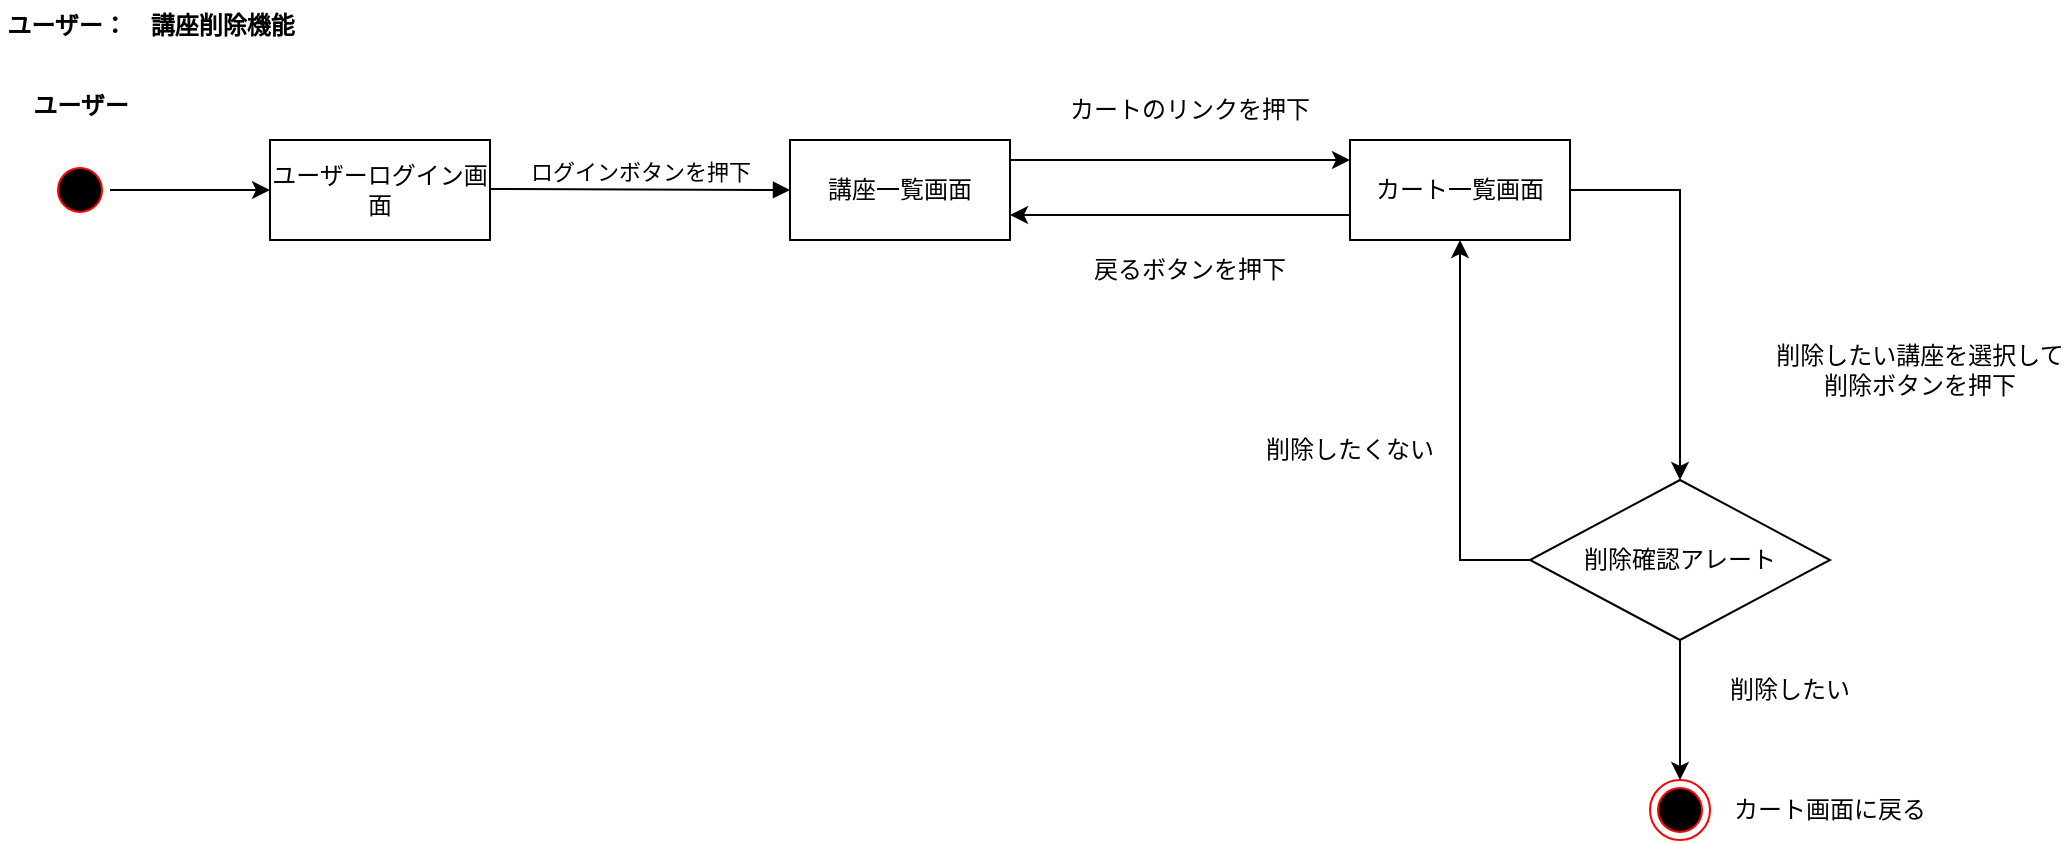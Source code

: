 <mxfile version="21.6.9" type="device">
  <diagram name="Page-1" id="wm2ifSGsid-J4AiEOYS5">
    <mxGraphModel dx="1434" dy="790" grid="1" gridSize="10" guides="1" tooltips="1" connect="1" arrows="1" fold="1" page="1" pageScale="1" pageWidth="2336" pageHeight="1654" math="0" shadow="0">
      <root>
        <mxCell id="0" />
        <mxCell id="1" parent="0" />
        <mxCell id="AtgNCquAjrnwRHWfzEny-1" value="ユーザー：　講座削除機能" style="text;align=center;fontStyle=1;verticalAlign=middle;spacingLeft=3;spacingRight=3;strokeColor=none;rotatable=0;points=[[0,0.5],[1,0.5]];portConstraint=eastwest;html=1;" vertex="1" parent="1">
          <mxGeometry x="120" y="60" width="80" height="26" as="geometry" />
        </mxCell>
        <mxCell id="AtgNCquAjrnwRHWfzEny-2" value="ユーザー" style="text;align=center;fontStyle=1;verticalAlign=middle;spacingLeft=3;spacingRight=3;strokeColor=none;rotatable=0;points=[[0,0.5],[1,0.5]];portConstraint=eastwest;html=1;" vertex="1" parent="1">
          <mxGeometry x="85" y="100" width="80" height="26" as="geometry" />
        </mxCell>
        <mxCell id="AtgNCquAjrnwRHWfzEny-3" value="" style="ellipse;html=1;shape=startState;fillColor=#000000;strokeColor=#ff0000;" vertex="1" parent="1">
          <mxGeometry x="110" y="140" width="30" height="30" as="geometry" />
        </mxCell>
        <mxCell id="AtgNCquAjrnwRHWfzEny-5" value="ユーザーログイン画面" style="html=1;whiteSpace=wrap;" vertex="1" parent="1">
          <mxGeometry x="220" y="130" width="110" height="50" as="geometry" />
        </mxCell>
        <mxCell id="AtgNCquAjrnwRHWfzEny-6" value="講座一覧画面" style="html=1;whiteSpace=wrap;" vertex="1" parent="1">
          <mxGeometry x="480" y="130" width="110" height="50" as="geometry" />
        </mxCell>
        <mxCell id="AtgNCquAjrnwRHWfzEny-7" value="ログインボタンを押下" style="html=1;verticalAlign=bottom;endArrow=block;edgeStyle=elbowEdgeStyle;elbow=vertical;curved=0;rounded=0;entryX=0;entryY=0.5;entryDx=0;entryDy=0;" edge="1" parent="1" target="AtgNCquAjrnwRHWfzEny-6">
          <mxGeometry width="80" relative="1" as="geometry">
            <mxPoint x="330" y="154.5" as="sourcePoint" />
            <mxPoint x="410" y="154.5" as="targetPoint" />
          </mxGeometry>
        </mxCell>
        <mxCell id="AtgNCquAjrnwRHWfzEny-8" value="" style="endArrow=classic;html=1;rounded=0;entryX=0;entryY=0.5;entryDx=0;entryDy=0;exitX=1;exitY=0.5;exitDx=0;exitDy=0;" edge="1" parent="1">
          <mxGeometry width="50" height="50" relative="1" as="geometry">
            <mxPoint x="590" y="140" as="sourcePoint" />
            <mxPoint x="760" y="140" as="targetPoint" />
          </mxGeometry>
        </mxCell>
        <mxCell id="AtgNCquAjrnwRHWfzEny-10" value="カート一覧画面" style="html=1;whiteSpace=wrap;" vertex="1" parent="1">
          <mxGeometry x="760" y="130" width="110" height="50" as="geometry" />
        </mxCell>
        <mxCell id="AtgNCquAjrnwRHWfzEny-11" value="カートのリンクを押下" style="text;html=1;strokeColor=none;fillColor=none;align=center;verticalAlign=middle;whiteSpace=wrap;rounded=0;" vertex="1" parent="1">
          <mxGeometry x="610" y="100" width="140" height="30" as="geometry" />
        </mxCell>
        <mxCell id="AtgNCquAjrnwRHWfzEny-12" value="" style="endArrow=classic;html=1;rounded=0;entryX=1;entryY=0.75;entryDx=0;entryDy=0;exitX=0;exitY=0.75;exitDx=0;exitDy=0;" edge="1" parent="1" source="AtgNCquAjrnwRHWfzEny-10" target="AtgNCquAjrnwRHWfzEny-6">
          <mxGeometry width="50" height="50" relative="1" as="geometry">
            <mxPoint x="700" y="160" as="sourcePoint" />
            <mxPoint x="700" y="300" as="targetPoint" />
          </mxGeometry>
        </mxCell>
        <mxCell id="AtgNCquAjrnwRHWfzEny-13" value="戻るボタンを押下" style="text;html=1;strokeColor=none;fillColor=none;align=center;verticalAlign=middle;whiteSpace=wrap;rounded=0;" vertex="1" parent="1">
          <mxGeometry x="610" y="180" width="140" height="30" as="geometry" />
        </mxCell>
        <mxCell id="AtgNCquAjrnwRHWfzEny-15" value="" style="endArrow=classic;html=1;rounded=0;exitX=1;exitY=0.5;exitDx=0;exitDy=0;entryX=0.5;entryY=0;entryDx=0;entryDy=0;" edge="1" parent="1" source="AtgNCquAjrnwRHWfzEny-10" target="AtgNCquAjrnwRHWfzEny-24">
          <mxGeometry width="50" height="50" relative="1" as="geometry">
            <mxPoint x="890" y="160" as="sourcePoint" />
            <mxPoint x="920" y="290" as="targetPoint" />
            <Array as="points">
              <mxPoint x="925" y="155" />
            </Array>
          </mxGeometry>
        </mxCell>
        <mxCell id="AtgNCquAjrnwRHWfzEny-18" value="削除したい講座を選択して削除ボタンを押下" style="text;html=1;strokeColor=none;fillColor=none;align=center;verticalAlign=middle;whiteSpace=wrap;rounded=0;" vertex="1" parent="1">
          <mxGeometry x="970" y="230" width="150" height="30" as="geometry" />
        </mxCell>
        <mxCell id="AtgNCquAjrnwRHWfzEny-20" value="" style="ellipse;html=1;shape=endState;fillColor=#000000;strokeColor=#ff0000;" vertex="1" parent="1">
          <mxGeometry x="910" y="450" width="30" height="30" as="geometry" />
        </mxCell>
        <mxCell id="AtgNCquAjrnwRHWfzEny-23" value="カート画面に戻る" style="text;html=1;strokeColor=none;fillColor=none;align=center;verticalAlign=middle;whiteSpace=wrap;rounded=0;" vertex="1" parent="1">
          <mxGeometry x="950" y="450" width="100" height="30" as="geometry" />
        </mxCell>
        <mxCell id="AtgNCquAjrnwRHWfzEny-24" value="削除確認アレート" style="rhombus;whiteSpace=wrap;html=1;" vertex="1" parent="1">
          <mxGeometry x="850" y="300" width="150" height="80" as="geometry" />
        </mxCell>
        <mxCell id="AtgNCquAjrnwRHWfzEny-25" value="" style="endArrow=classic;html=1;rounded=0;exitX=0.5;exitY=1;exitDx=0;exitDy=0;entryX=0.5;entryY=0;entryDx=0;entryDy=0;" edge="1" parent="1" source="AtgNCquAjrnwRHWfzEny-24" target="AtgNCquAjrnwRHWfzEny-20">
          <mxGeometry width="50" height="50" relative="1" as="geometry">
            <mxPoint x="940" y="350" as="sourcePoint" />
            <mxPoint x="990" y="300" as="targetPoint" />
          </mxGeometry>
        </mxCell>
        <mxCell id="AtgNCquAjrnwRHWfzEny-26" value="削除したい" style="text;html=1;strokeColor=none;fillColor=none;align=center;verticalAlign=middle;whiteSpace=wrap;rounded=0;" vertex="1" parent="1">
          <mxGeometry x="940" y="390" width="80" height="30" as="geometry" />
        </mxCell>
        <mxCell id="AtgNCquAjrnwRHWfzEny-27" value="" style="endArrow=classic;html=1;rounded=0;exitX=0;exitY=0.5;exitDx=0;exitDy=0;entryX=0.5;entryY=1;entryDx=0;entryDy=0;" edge="1" parent="1" source="AtgNCquAjrnwRHWfzEny-24" target="AtgNCquAjrnwRHWfzEny-10">
          <mxGeometry width="50" height="50" relative="1" as="geometry">
            <mxPoint x="800" y="305" as="sourcePoint" />
            <mxPoint x="800" y="185" as="targetPoint" />
            <Array as="points">
              <mxPoint x="815" y="340" />
            </Array>
          </mxGeometry>
        </mxCell>
        <mxCell id="AtgNCquAjrnwRHWfzEny-28" value="削除したくない" style="text;html=1;strokeColor=none;fillColor=none;align=center;verticalAlign=middle;whiteSpace=wrap;rounded=0;" vertex="1" parent="1">
          <mxGeometry x="710" y="270" width="100" height="30" as="geometry" />
        </mxCell>
        <mxCell id="AtgNCquAjrnwRHWfzEny-31" value="" style="endArrow=classic;html=1;rounded=0;exitX=1;exitY=0.5;exitDx=0;exitDy=0;entryX=0;entryY=0.5;entryDx=0;entryDy=0;" edge="1" parent="1" source="AtgNCquAjrnwRHWfzEny-3" target="AtgNCquAjrnwRHWfzEny-5">
          <mxGeometry width="50" height="50" relative="1" as="geometry">
            <mxPoint x="160" y="176" as="sourcePoint" />
            <mxPoint x="210" y="126" as="targetPoint" />
          </mxGeometry>
        </mxCell>
      </root>
    </mxGraphModel>
  </diagram>
</mxfile>
